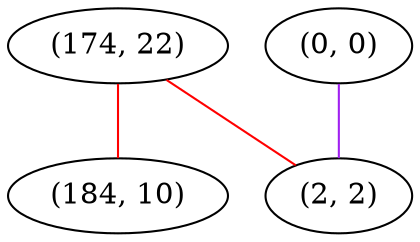 graph "" {
"(174, 22)";
"(184, 10)";
"(0, 0)";
"(2, 2)";
"(174, 22)" -- "(184, 10)"  [color=red, key=0, weight=1];
"(174, 22)" -- "(2, 2)"  [color=red, key=0, weight=1];
"(0, 0)" -- "(2, 2)"  [color=purple, key=0, weight=4];
}
